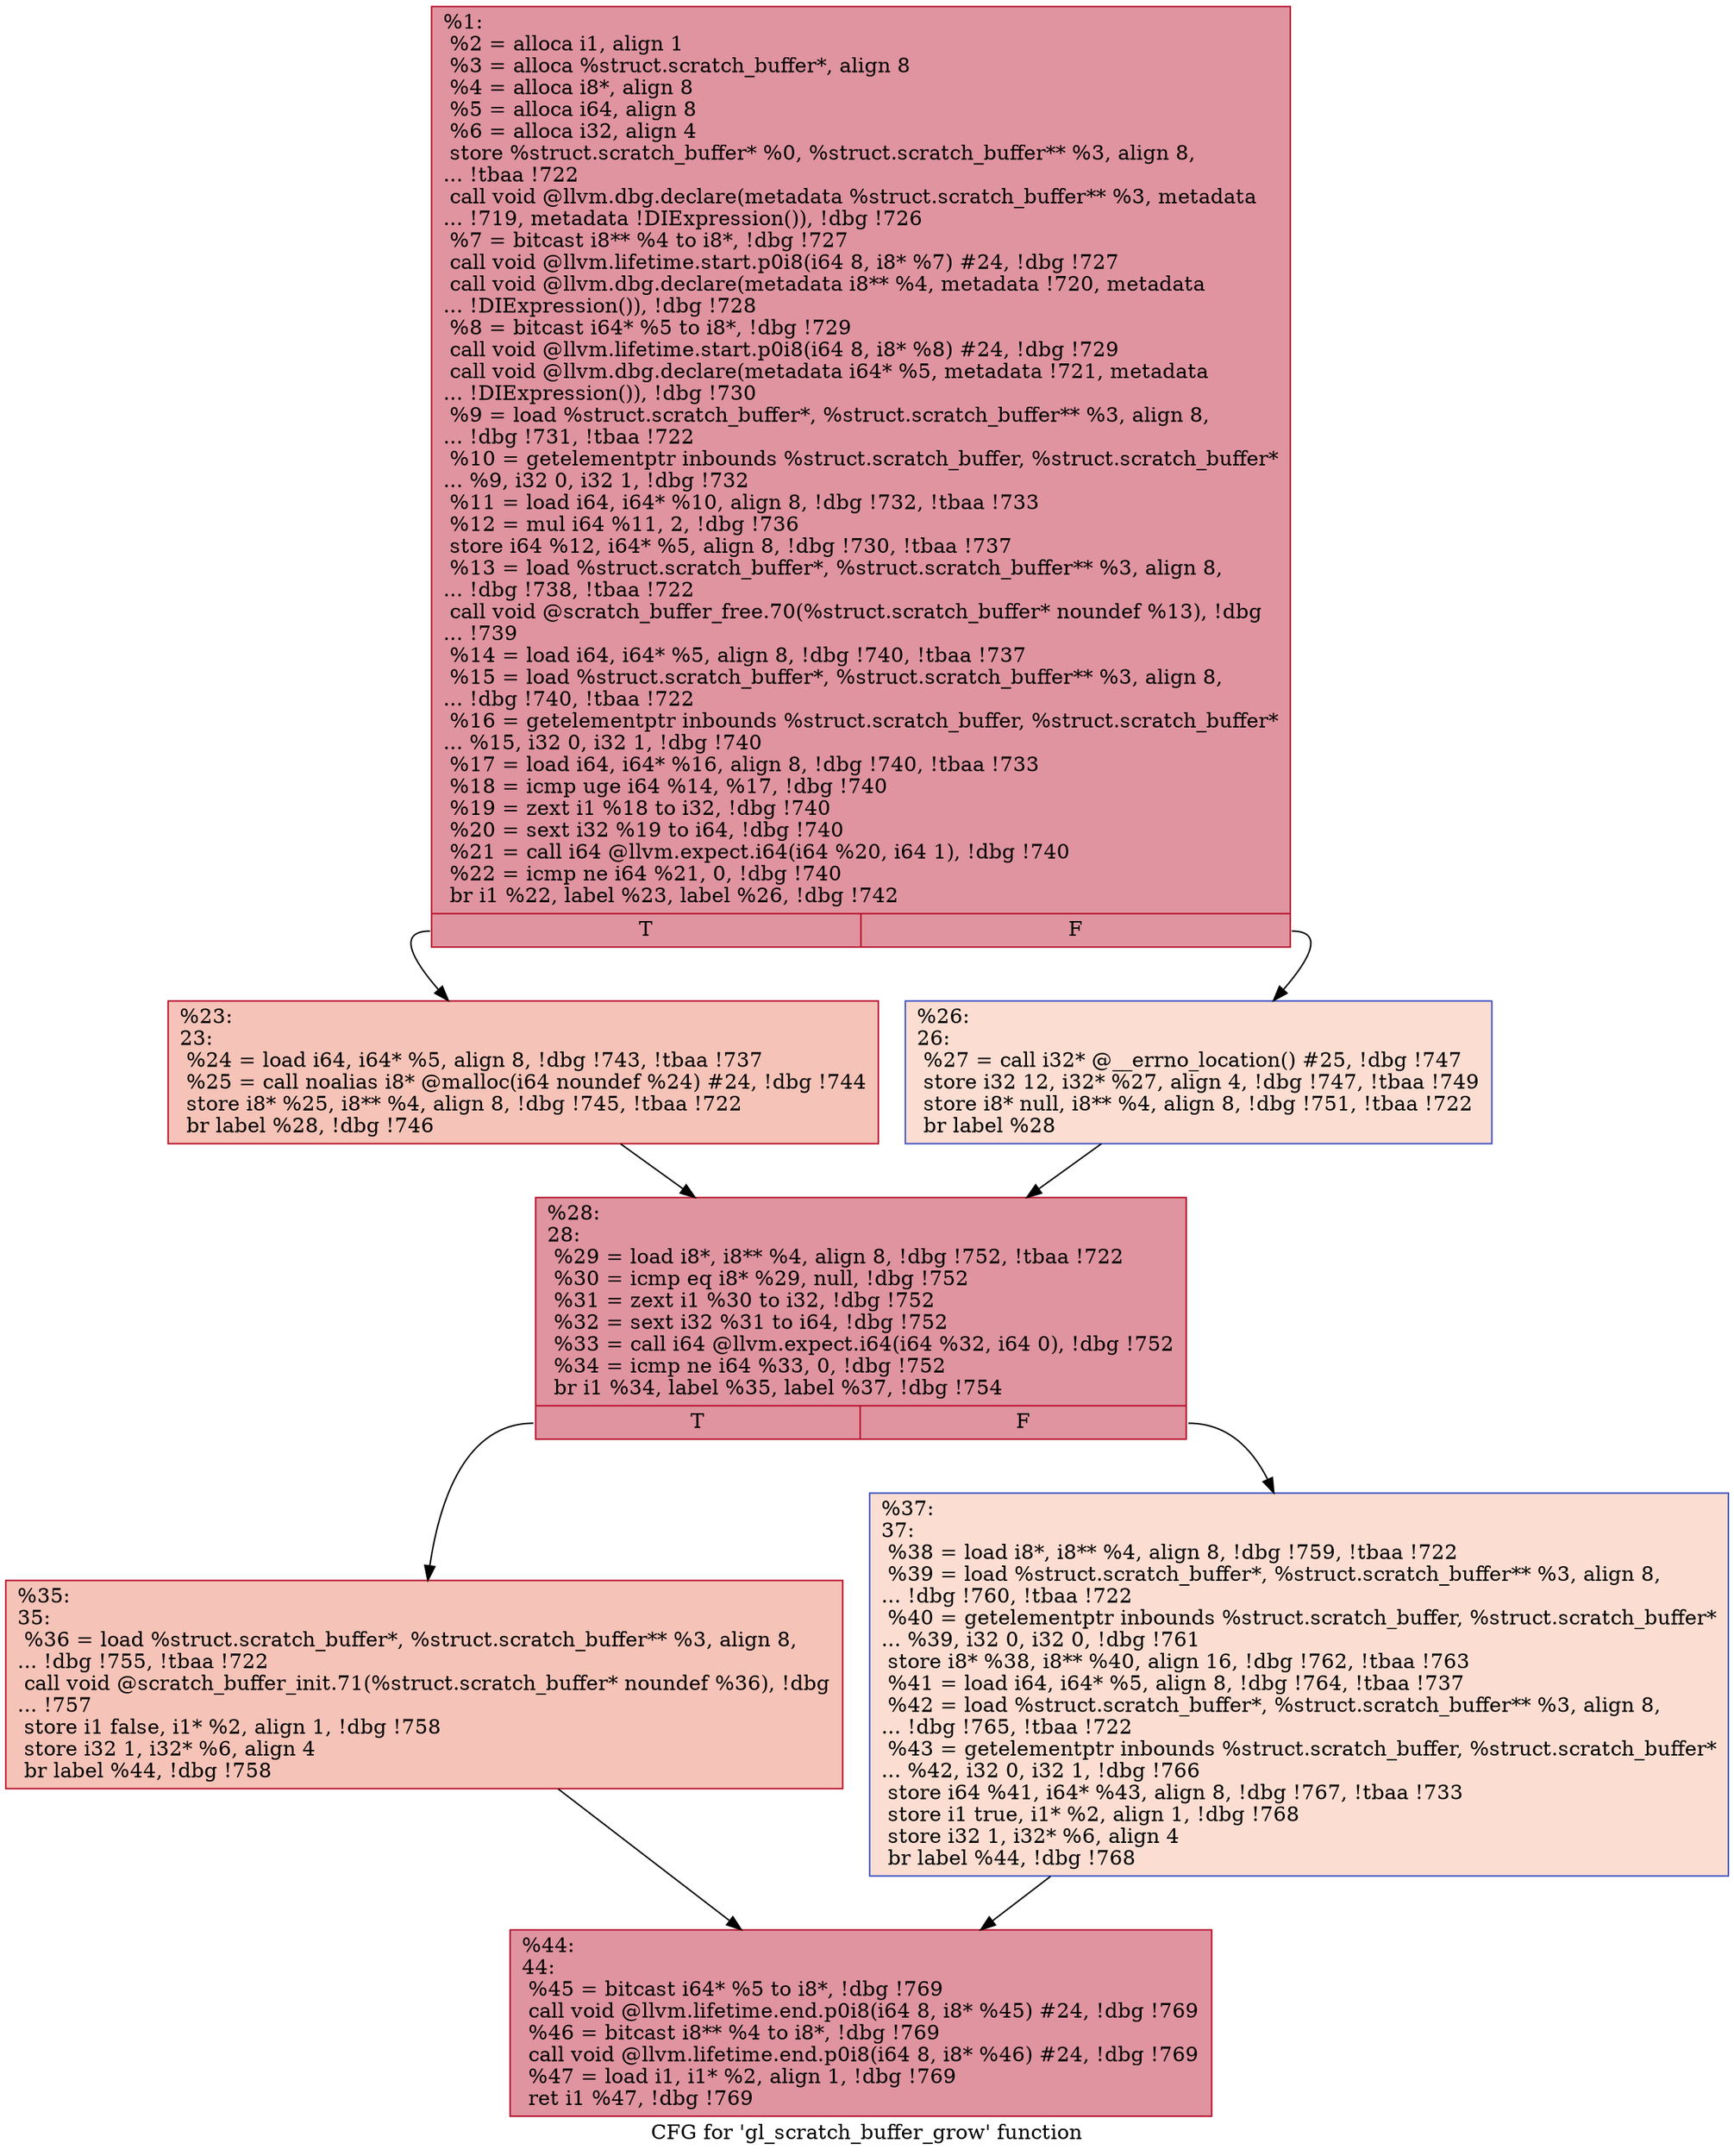 digraph "CFG for 'gl_scratch_buffer_grow' function" {
	label="CFG for 'gl_scratch_buffer_grow' function";

	Node0x962100 [shape=record,color="#b70d28ff", style=filled, fillcolor="#b70d2870",label="{%1:\l  %2 = alloca i1, align 1\l  %3 = alloca %struct.scratch_buffer*, align 8\l  %4 = alloca i8*, align 8\l  %5 = alloca i64, align 8\l  %6 = alloca i32, align 4\l  store %struct.scratch_buffer* %0, %struct.scratch_buffer** %3, align 8,\l... !tbaa !722\l  call void @llvm.dbg.declare(metadata %struct.scratch_buffer** %3, metadata\l... !719, metadata !DIExpression()), !dbg !726\l  %7 = bitcast i8** %4 to i8*, !dbg !727\l  call void @llvm.lifetime.start.p0i8(i64 8, i8* %7) #24, !dbg !727\l  call void @llvm.dbg.declare(metadata i8** %4, metadata !720, metadata\l... !DIExpression()), !dbg !728\l  %8 = bitcast i64* %5 to i8*, !dbg !729\l  call void @llvm.lifetime.start.p0i8(i64 8, i8* %8) #24, !dbg !729\l  call void @llvm.dbg.declare(metadata i64* %5, metadata !721, metadata\l... !DIExpression()), !dbg !730\l  %9 = load %struct.scratch_buffer*, %struct.scratch_buffer** %3, align 8,\l... !dbg !731, !tbaa !722\l  %10 = getelementptr inbounds %struct.scratch_buffer, %struct.scratch_buffer*\l... %9, i32 0, i32 1, !dbg !732\l  %11 = load i64, i64* %10, align 8, !dbg !732, !tbaa !733\l  %12 = mul i64 %11, 2, !dbg !736\l  store i64 %12, i64* %5, align 8, !dbg !730, !tbaa !737\l  %13 = load %struct.scratch_buffer*, %struct.scratch_buffer** %3, align 8,\l... !dbg !738, !tbaa !722\l  call void @scratch_buffer_free.70(%struct.scratch_buffer* noundef %13), !dbg\l... !739\l  %14 = load i64, i64* %5, align 8, !dbg !740, !tbaa !737\l  %15 = load %struct.scratch_buffer*, %struct.scratch_buffer** %3, align 8,\l... !dbg !740, !tbaa !722\l  %16 = getelementptr inbounds %struct.scratch_buffer, %struct.scratch_buffer*\l... %15, i32 0, i32 1, !dbg !740\l  %17 = load i64, i64* %16, align 8, !dbg !740, !tbaa !733\l  %18 = icmp uge i64 %14, %17, !dbg !740\l  %19 = zext i1 %18 to i32, !dbg !740\l  %20 = sext i32 %19 to i64, !dbg !740\l  %21 = call i64 @llvm.expect.i64(i64 %20, i64 1), !dbg !740\l  %22 = icmp ne i64 %21, 0, !dbg !740\l  br i1 %22, label %23, label %26, !dbg !742\l|{<s0>T|<s1>F}}"];
	Node0x962100:s0 -> Node0x9658f0;
	Node0x962100:s1 -> Node0x965940;
	Node0x9658f0 [shape=record,color="#b70d28ff", style=filled, fillcolor="#e8765c70",label="{%23:\l23:                                               \l  %24 = load i64, i64* %5, align 8, !dbg !743, !tbaa !737\l  %25 = call noalias i8* @malloc(i64 noundef %24) #24, !dbg !744\l  store i8* %25, i8** %4, align 8, !dbg !745, !tbaa !722\l  br label %28, !dbg !746\l}"];
	Node0x9658f0 -> Node0x965990;
	Node0x965940 [shape=record,color="#3d50c3ff", style=filled, fillcolor="#f7b39670",label="{%26:\l26:                                               \l  %27 = call i32* @__errno_location() #25, !dbg !747\l  store i32 12, i32* %27, align 4, !dbg !747, !tbaa !749\l  store i8* null, i8** %4, align 8, !dbg !751, !tbaa !722\l  br label %28\l}"];
	Node0x965940 -> Node0x965990;
	Node0x965990 [shape=record,color="#b70d28ff", style=filled, fillcolor="#b70d2870",label="{%28:\l28:                                               \l  %29 = load i8*, i8** %4, align 8, !dbg !752, !tbaa !722\l  %30 = icmp eq i8* %29, null, !dbg !752\l  %31 = zext i1 %30 to i32, !dbg !752\l  %32 = sext i32 %31 to i64, !dbg !752\l  %33 = call i64 @llvm.expect.i64(i64 %32, i64 0), !dbg !752\l  %34 = icmp ne i64 %33, 0, !dbg !752\l  br i1 %34, label %35, label %37, !dbg !754\l|{<s0>T|<s1>F}}"];
	Node0x965990:s0 -> Node0x9659e0;
	Node0x965990:s1 -> Node0x965a30;
	Node0x9659e0 [shape=record,color="#b70d28ff", style=filled, fillcolor="#e8765c70",label="{%35:\l35:                                               \l  %36 = load %struct.scratch_buffer*, %struct.scratch_buffer** %3, align 8,\l... !dbg !755, !tbaa !722\l  call void @scratch_buffer_init.71(%struct.scratch_buffer* noundef %36), !dbg\l... !757\l  store i1 false, i1* %2, align 1, !dbg !758\l  store i32 1, i32* %6, align 4\l  br label %44, !dbg !758\l}"];
	Node0x9659e0 -> Node0x965a80;
	Node0x965a30 [shape=record,color="#3d50c3ff", style=filled, fillcolor="#f7b39670",label="{%37:\l37:                                               \l  %38 = load i8*, i8** %4, align 8, !dbg !759, !tbaa !722\l  %39 = load %struct.scratch_buffer*, %struct.scratch_buffer** %3, align 8,\l... !dbg !760, !tbaa !722\l  %40 = getelementptr inbounds %struct.scratch_buffer, %struct.scratch_buffer*\l... %39, i32 0, i32 0, !dbg !761\l  store i8* %38, i8** %40, align 16, !dbg !762, !tbaa !763\l  %41 = load i64, i64* %5, align 8, !dbg !764, !tbaa !737\l  %42 = load %struct.scratch_buffer*, %struct.scratch_buffer** %3, align 8,\l... !dbg !765, !tbaa !722\l  %43 = getelementptr inbounds %struct.scratch_buffer, %struct.scratch_buffer*\l... %42, i32 0, i32 1, !dbg !766\l  store i64 %41, i64* %43, align 8, !dbg !767, !tbaa !733\l  store i1 true, i1* %2, align 1, !dbg !768\l  store i32 1, i32* %6, align 4\l  br label %44, !dbg !768\l}"];
	Node0x965a30 -> Node0x965a80;
	Node0x965a80 [shape=record,color="#b70d28ff", style=filled, fillcolor="#b70d2870",label="{%44:\l44:                                               \l  %45 = bitcast i64* %5 to i8*, !dbg !769\l  call void @llvm.lifetime.end.p0i8(i64 8, i8* %45) #24, !dbg !769\l  %46 = bitcast i8** %4 to i8*, !dbg !769\l  call void @llvm.lifetime.end.p0i8(i64 8, i8* %46) #24, !dbg !769\l  %47 = load i1, i1* %2, align 1, !dbg !769\l  ret i1 %47, !dbg !769\l}"];
}
